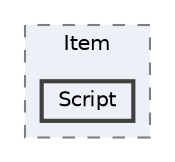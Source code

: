 digraph "003_Item/Item/Script"
{
 // LATEX_PDF_SIZE
  bgcolor="transparent";
  edge [fontname=Helvetica,fontsize=10,labelfontname=Helvetica,labelfontsize=10];
  node [fontname=Helvetica,fontsize=10,shape=box,height=0.2,width=0.4];
  compound=true
  subgraph clusterdir_64514b9fcb17bfe19f8f31140b0ff5d9 {
    graph [ bgcolor="#edf0f7", pencolor="grey50", label="Item", fontname=Helvetica,fontsize=10 style="filled,dashed", URL="dir_64514b9fcb17bfe19f8f31140b0ff5d9.html",tooltip=""]
  dir_a803d617b67fac1340e1cca0a25ecaef [label="Script", fillcolor="#edf0f7", color="grey25", style="filled,bold", URL="dir_a803d617b67fac1340e1cca0a25ecaef.html",tooltip=""];
  }
}
